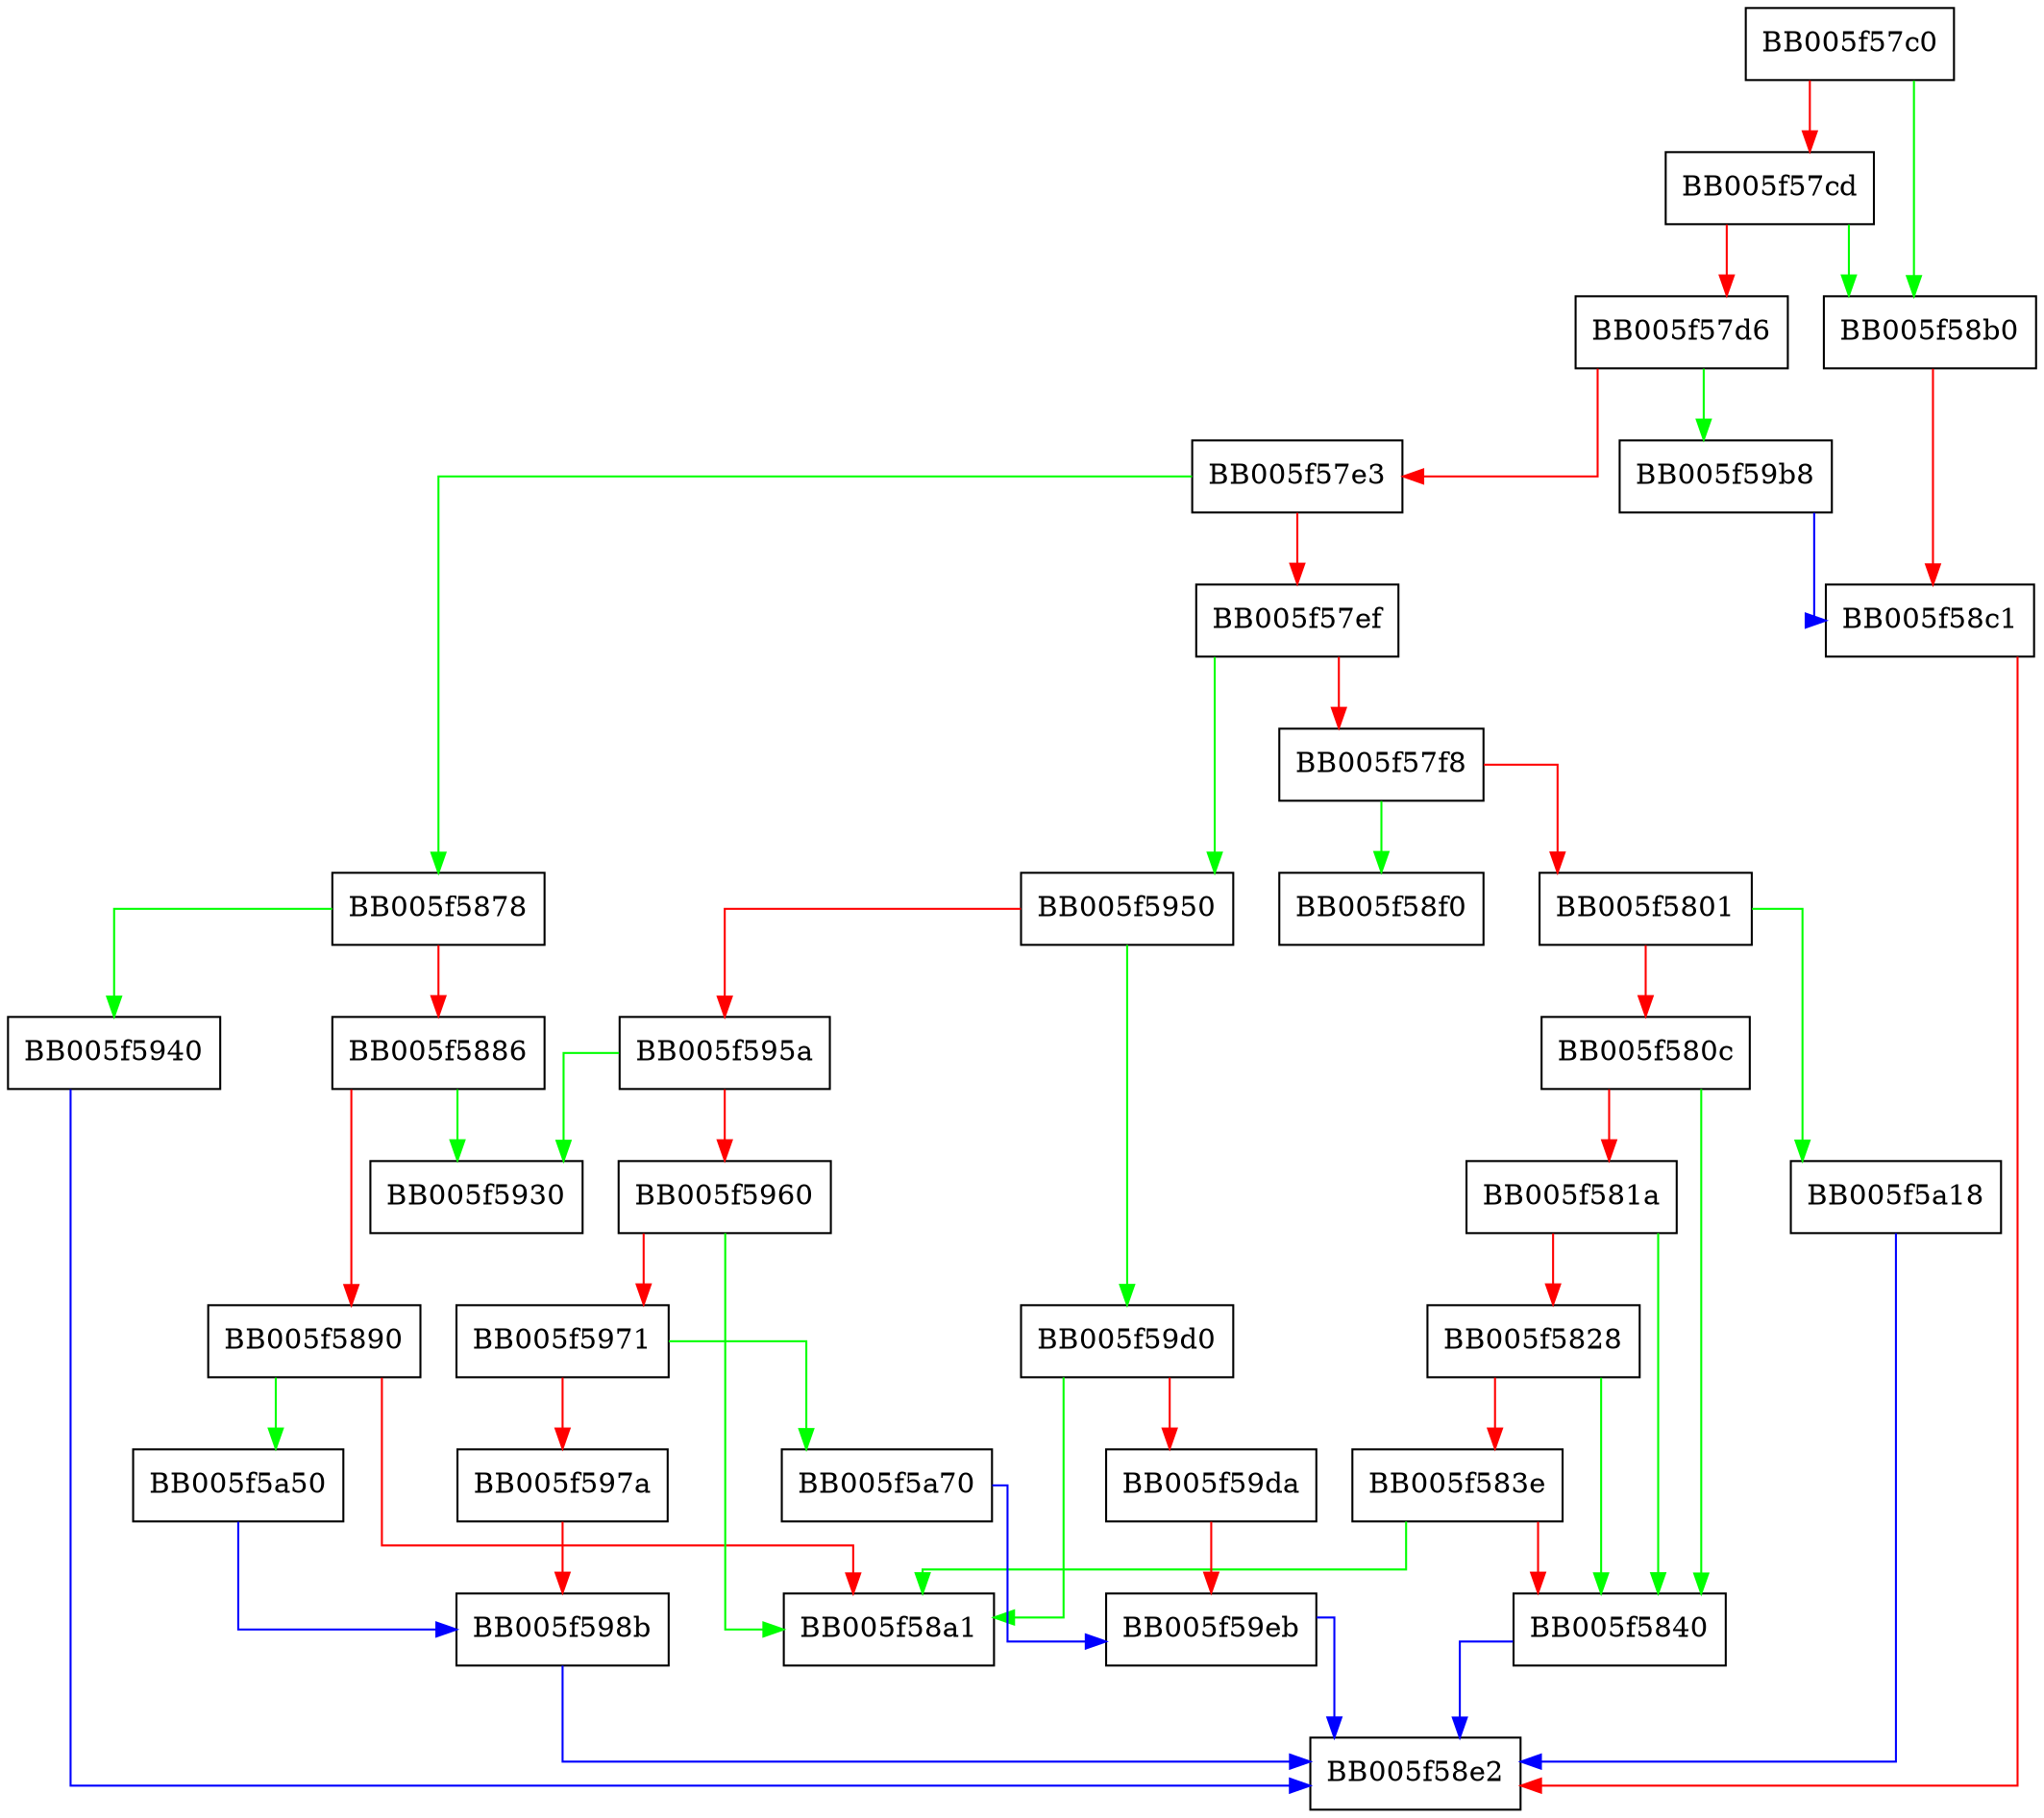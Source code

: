 digraph OSSL_PARAM_get_uint {
  node [shape="box"];
  graph [splines=ortho];
  BB005f57c0 -> BB005f58b0 [color="green"];
  BB005f57c0 -> BB005f57cd [color="red"];
  BB005f57cd -> BB005f58b0 [color="green"];
  BB005f57cd -> BB005f57d6 [color="red"];
  BB005f57d6 -> BB005f59b8 [color="green"];
  BB005f57d6 -> BB005f57e3 [color="red"];
  BB005f57e3 -> BB005f5878 [color="green"];
  BB005f57e3 -> BB005f57ef [color="red"];
  BB005f57ef -> BB005f5950 [color="green"];
  BB005f57ef -> BB005f57f8 [color="red"];
  BB005f57f8 -> BB005f58f0 [color="green"];
  BB005f57f8 -> BB005f5801 [color="red"];
  BB005f5801 -> BB005f5a18 [color="green"];
  BB005f5801 -> BB005f580c [color="red"];
  BB005f580c -> BB005f5840 [color="green"];
  BB005f580c -> BB005f581a [color="red"];
  BB005f581a -> BB005f5840 [color="green"];
  BB005f581a -> BB005f5828 [color="red"];
  BB005f5828 -> BB005f5840 [color="green"];
  BB005f5828 -> BB005f583e [color="red"];
  BB005f583e -> BB005f58a1 [color="green"];
  BB005f583e -> BB005f5840 [color="red"];
  BB005f5840 -> BB005f58e2 [color="blue"];
  BB005f5878 -> BB005f5940 [color="green"];
  BB005f5878 -> BB005f5886 [color="red"];
  BB005f5886 -> BB005f5930 [color="green"];
  BB005f5886 -> BB005f5890 [color="red"];
  BB005f5890 -> BB005f5a50 [color="green"];
  BB005f5890 -> BB005f58a1 [color="red"];
  BB005f58b0 -> BB005f58c1 [color="red"];
  BB005f58c1 -> BB005f58e2 [color="red"];
  BB005f5940 -> BB005f58e2 [color="blue"];
  BB005f5950 -> BB005f59d0 [color="green"];
  BB005f5950 -> BB005f595a [color="red"];
  BB005f595a -> BB005f5930 [color="green"];
  BB005f595a -> BB005f5960 [color="red"];
  BB005f5960 -> BB005f58a1 [color="green"];
  BB005f5960 -> BB005f5971 [color="red"];
  BB005f5971 -> BB005f5a70 [color="green"];
  BB005f5971 -> BB005f597a [color="red"];
  BB005f597a -> BB005f598b [color="red"];
  BB005f598b -> BB005f58e2 [color="blue"];
  BB005f59b8 -> BB005f58c1 [color="blue"];
  BB005f59d0 -> BB005f58a1 [color="green"];
  BB005f59d0 -> BB005f59da [color="red"];
  BB005f59da -> BB005f59eb [color="red"];
  BB005f59eb -> BB005f58e2 [color="blue"];
  BB005f5a18 -> BB005f58e2 [color="blue"];
  BB005f5a50 -> BB005f598b [color="blue"];
  BB005f5a70 -> BB005f59eb [color="blue"];
}